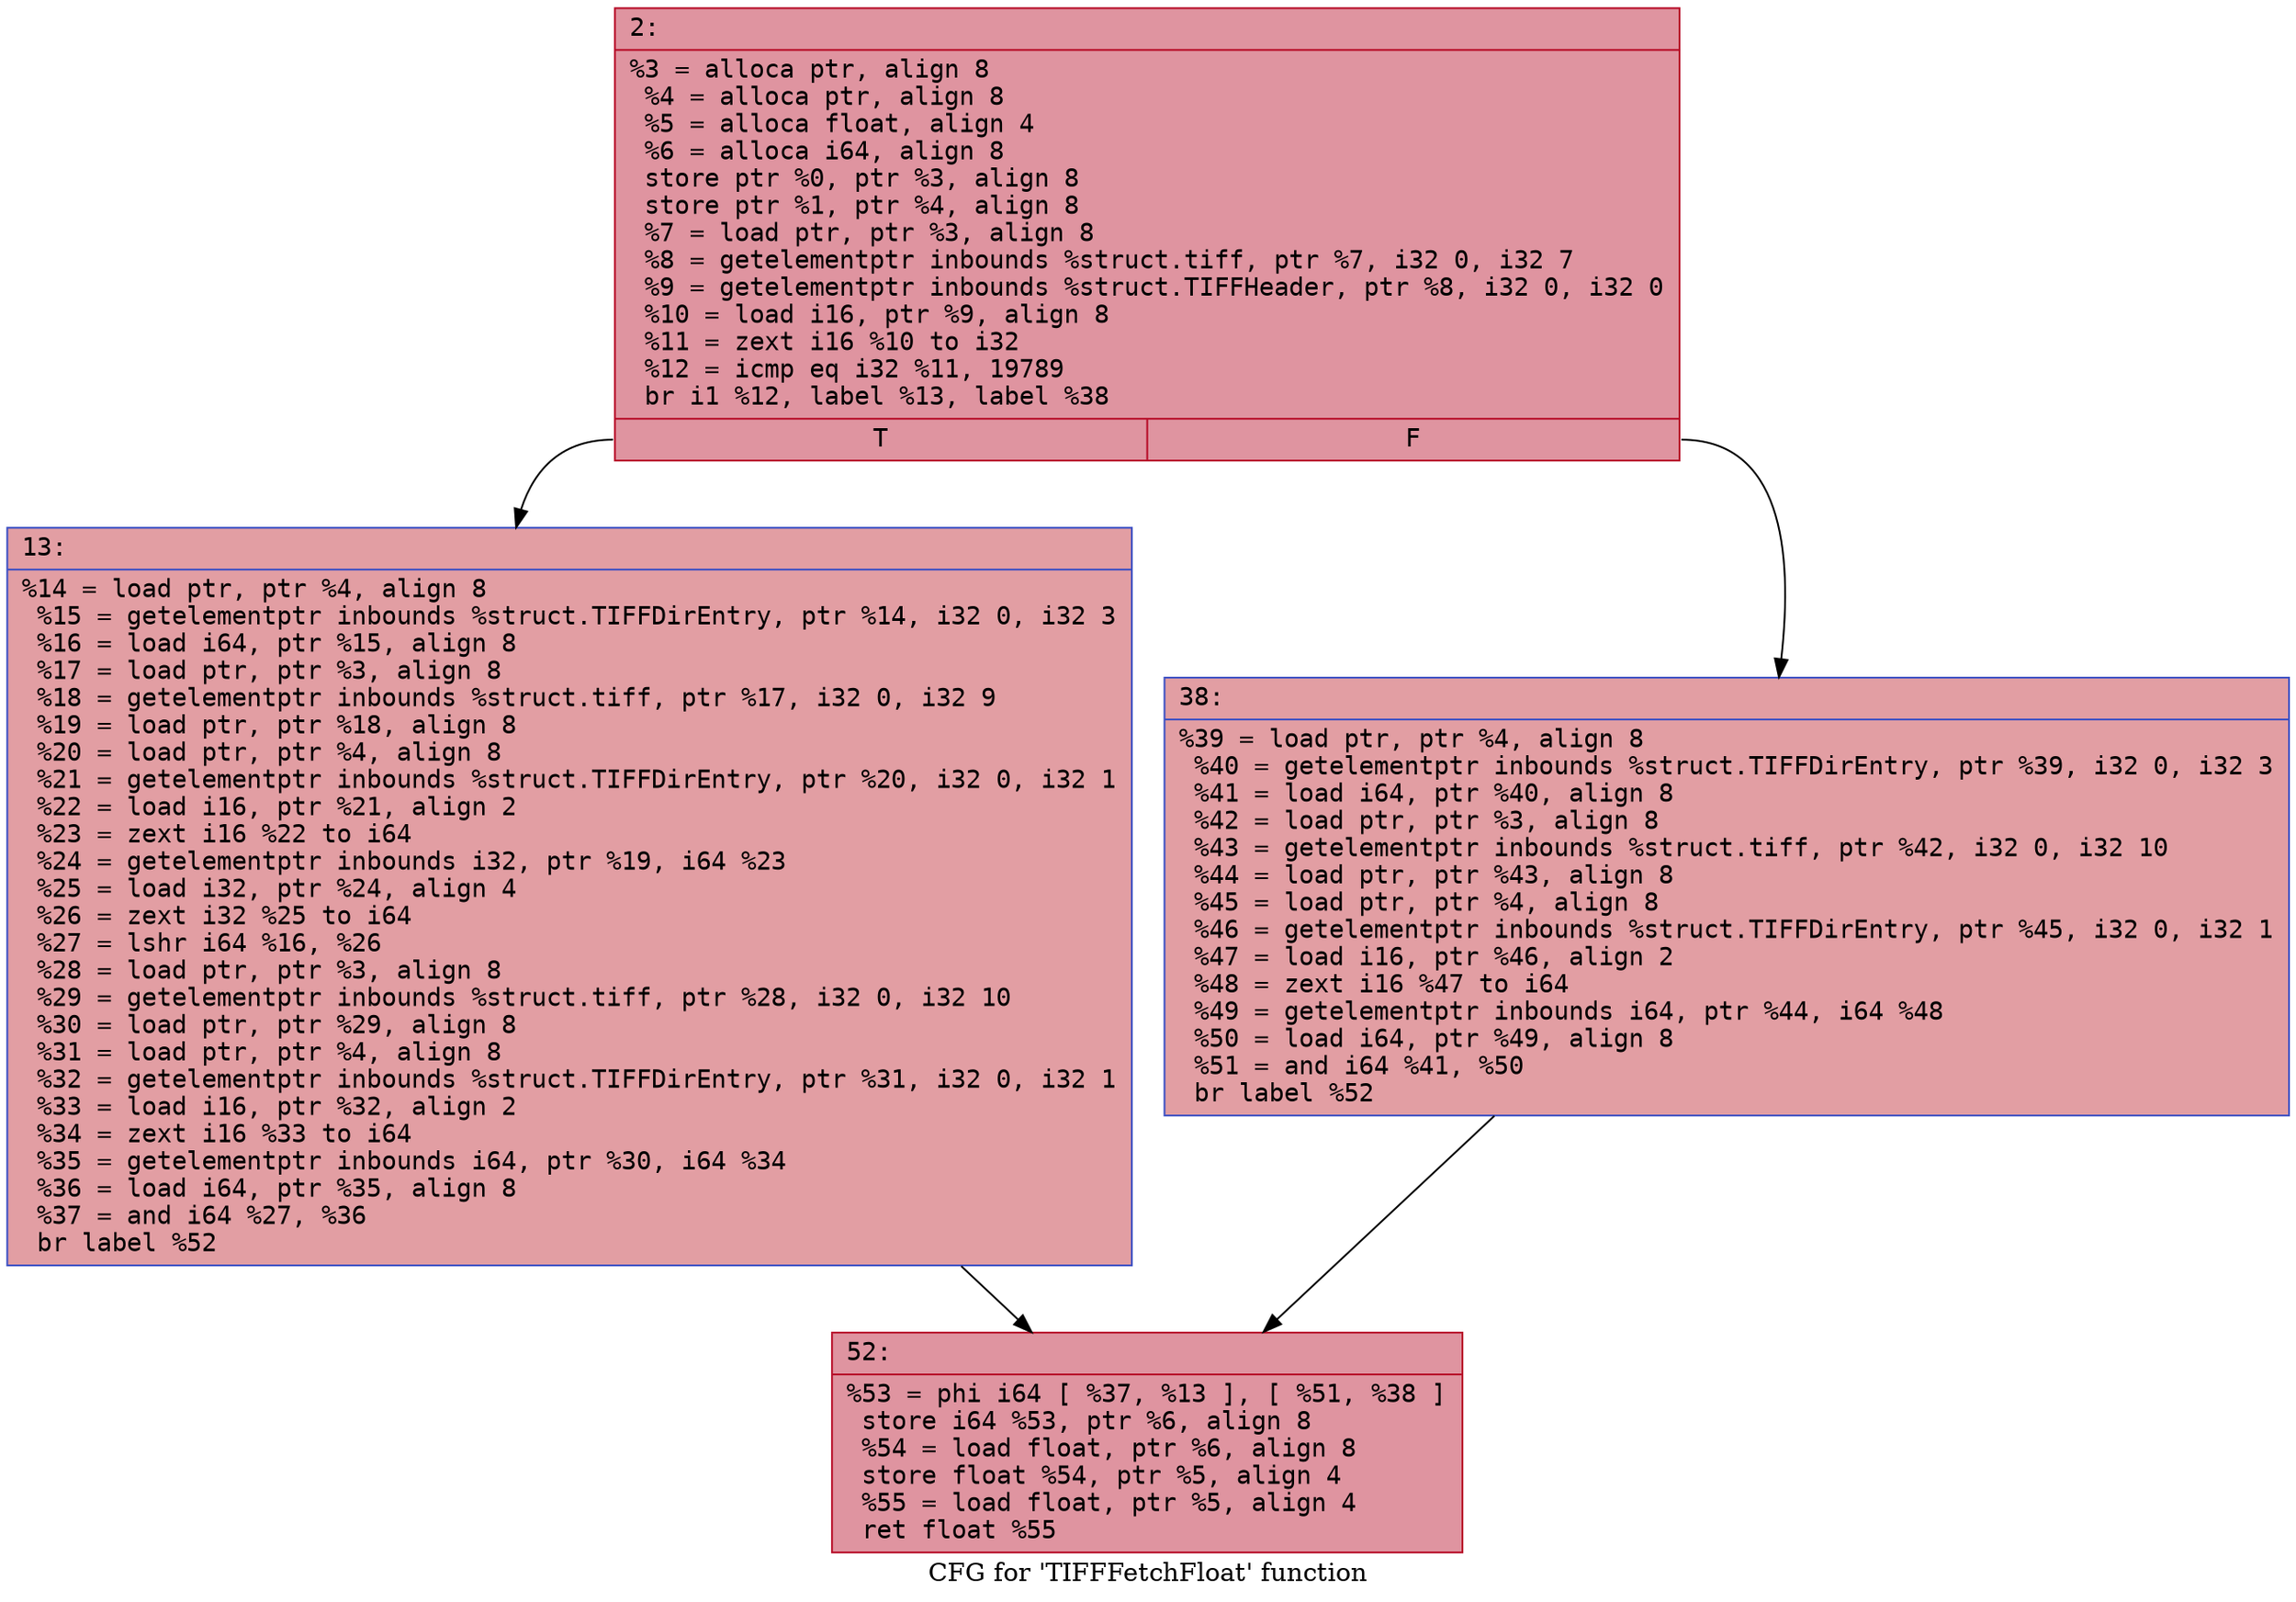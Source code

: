 digraph "CFG for 'TIFFFetchFloat' function" {
	label="CFG for 'TIFFFetchFloat' function";

	Node0x6000030428f0 [shape=record,color="#b70d28ff", style=filled, fillcolor="#b70d2870" fontname="Courier",label="{2:\l|  %3 = alloca ptr, align 8\l  %4 = alloca ptr, align 8\l  %5 = alloca float, align 4\l  %6 = alloca i64, align 8\l  store ptr %0, ptr %3, align 8\l  store ptr %1, ptr %4, align 8\l  %7 = load ptr, ptr %3, align 8\l  %8 = getelementptr inbounds %struct.tiff, ptr %7, i32 0, i32 7\l  %9 = getelementptr inbounds %struct.TIFFHeader, ptr %8, i32 0, i32 0\l  %10 = load i16, ptr %9, align 8\l  %11 = zext i16 %10 to i32\l  %12 = icmp eq i32 %11, 19789\l  br i1 %12, label %13, label %38\l|{<s0>T|<s1>F}}"];
	Node0x6000030428f0:s0 -> Node0x600003042940[tooltip="2 -> 13\nProbability 50.00%" ];
	Node0x6000030428f0:s1 -> Node0x600003042990[tooltip="2 -> 38\nProbability 50.00%" ];
	Node0x600003042940 [shape=record,color="#3d50c3ff", style=filled, fillcolor="#be242e70" fontname="Courier",label="{13:\l|  %14 = load ptr, ptr %4, align 8\l  %15 = getelementptr inbounds %struct.TIFFDirEntry, ptr %14, i32 0, i32 3\l  %16 = load i64, ptr %15, align 8\l  %17 = load ptr, ptr %3, align 8\l  %18 = getelementptr inbounds %struct.tiff, ptr %17, i32 0, i32 9\l  %19 = load ptr, ptr %18, align 8\l  %20 = load ptr, ptr %4, align 8\l  %21 = getelementptr inbounds %struct.TIFFDirEntry, ptr %20, i32 0, i32 1\l  %22 = load i16, ptr %21, align 2\l  %23 = zext i16 %22 to i64\l  %24 = getelementptr inbounds i32, ptr %19, i64 %23\l  %25 = load i32, ptr %24, align 4\l  %26 = zext i32 %25 to i64\l  %27 = lshr i64 %16, %26\l  %28 = load ptr, ptr %3, align 8\l  %29 = getelementptr inbounds %struct.tiff, ptr %28, i32 0, i32 10\l  %30 = load ptr, ptr %29, align 8\l  %31 = load ptr, ptr %4, align 8\l  %32 = getelementptr inbounds %struct.TIFFDirEntry, ptr %31, i32 0, i32 1\l  %33 = load i16, ptr %32, align 2\l  %34 = zext i16 %33 to i64\l  %35 = getelementptr inbounds i64, ptr %30, i64 %34\l  %36 = load i64, ptr %35, align 8\l  %37 = and i64 %27, %36\l  br label %52\l}"];
	Node0x600003042940 -> Node0x6000030429e0[tooltip="13 -> 52\nProbability 100.00%" ];
	Node0x600003042990 [shape=record,color="#3d50c3ff", style=filled, fillcolor="#be242e70" fontname="Courier",label="{38:\l|  %39 = load ptr, ptr %4, align 8\l  %40 = getelementptr inbounds %struct.TIFFDirEntry, ptr %39, i32 0, i32 3\l  %41 = load i64, ptr %40, align 8\l  %42 = load ptr, ptr %3, align 8\l  %43 = getelementptr inbounds %struct.tiff, ptr %42, i32 0, i32 10\l  %44 = load ptr, ptr %43, align 8\l  %45 = load ptr, ptr %4, align 8\l  %46 = getelementptr inbounds %struct.TIFFDirEntry, ptr %45, i32 0, i32 1\l  %47 = load i16, ptr %46, align 2\l  %48 = zext i16 %47 to i64\l  %49 = getelementptr inbounds i64, ptr %44, i64 %48\l  %50 = load i64, ptr %49, align 8\l  %51 = and i64 %41, %50\l  br label %52\l}"];
	Node0x600003042990 -> Node0x6000030429e0[tooltip="38 -> 52\nProbability 100.00%" ];
	Node0x6000030429e0 [shape=record,color="#b70d28ff", style=filled, fillcolor="#b70d2870" fontname="Courier",label="{52:\l|  %53 = phi i64 [ %37, %13 ], [ %51, %38 ]\l  store i64 %53, ptr %6, align 8\l  %54 = load float, ptr %6, align 8\l  store float %54, ptr %5, align 4\l  %55 = load float, ptr %5, align 4\l  ret float %55\l}"];
}
